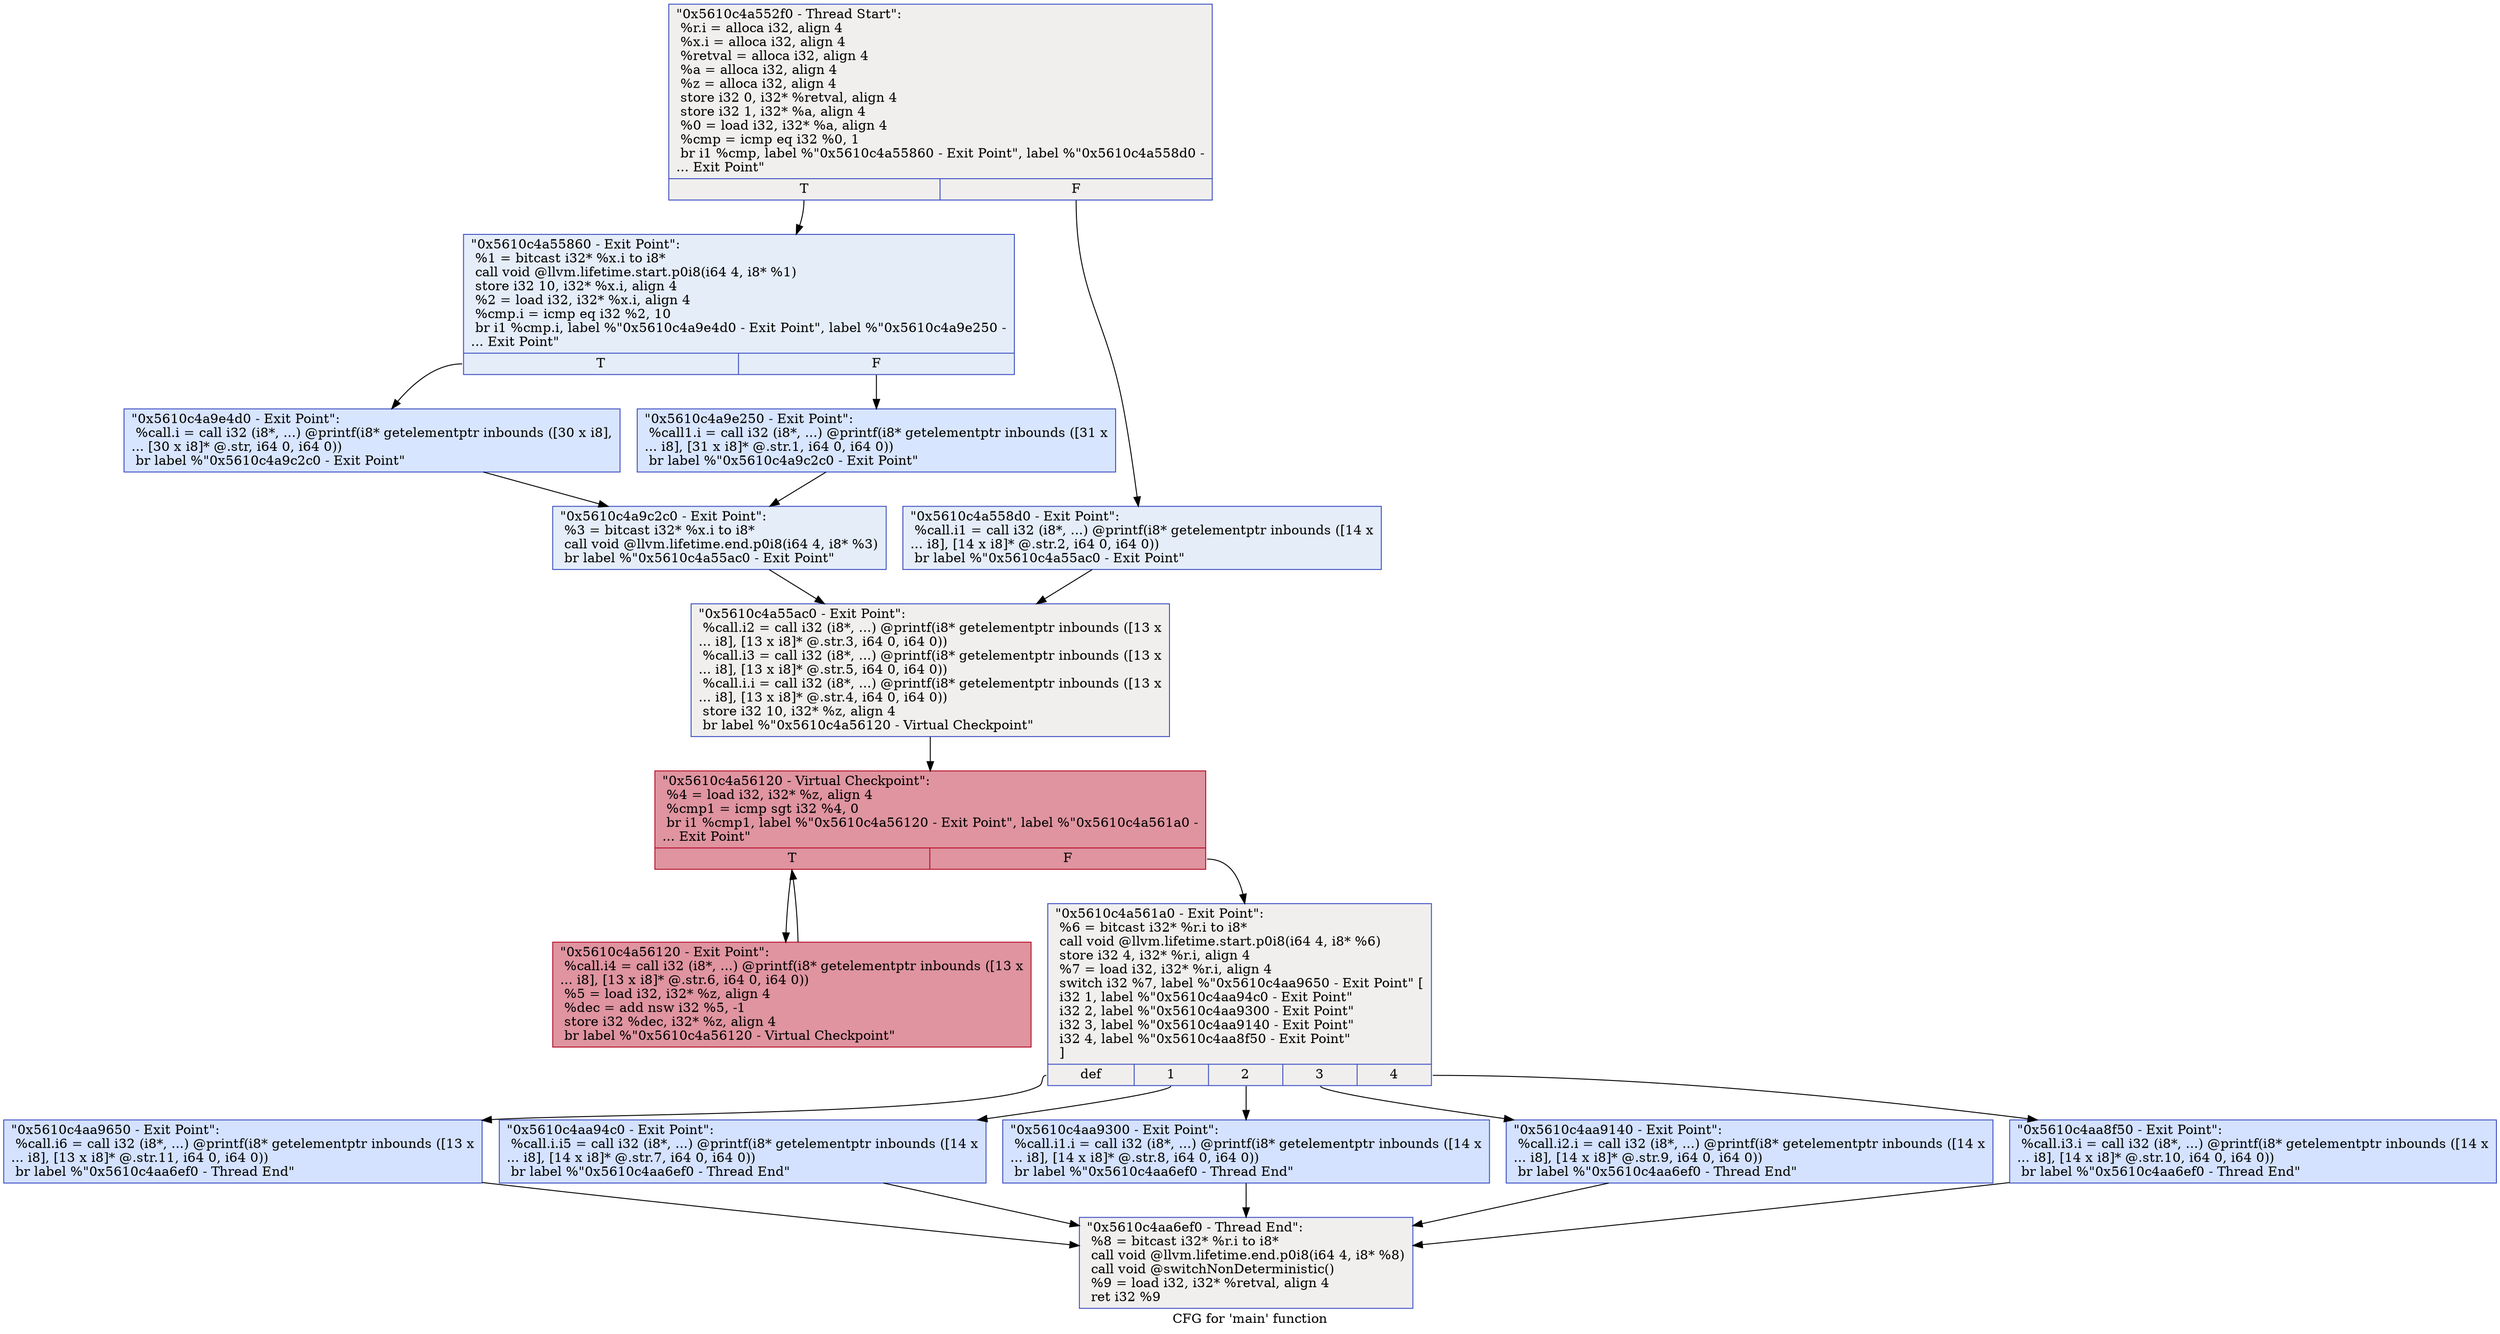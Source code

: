 digraph "CFG for 'main' function" {
	label="CFG for 'main' function";

	Node0x5610c4a552f0 [shape=record,color="#3d50c3ff", style=filled, fillcolor="#e0dbd870",label="{\"0x5610c4a552f0 - Thread Start\":\l  %r.i = alloca i32, align 4\l  %x.i = alloca i32, align 4\l  %retval = alloca i32, align 4\l  %a = alloca i32, align 4\l  %z = alloca i32, align 4\l  store i32 0, i32* %retval, align 4\l  store i32 1, i32* %a, align 4\l  %0 = load i32, i32* %a, align 4\l  %cmp = icmp eq i32 %0, 1\l  br i1 %cmp, label %\"0x5610c4a55860 - Exit Point\", label %\"0x5610c4a558d0 -\l... Exit Point\"\l|{<s0>T|<s1>F}}"];
	Node0x5610c4a552f0:s0 -> Node0x5610c4a55860;
	Node0x5610c4a552f0:s1 -> Node0x5610c4a558d0;
	Node0x5610c4a55860 [shape=record,color="#3d50c3ff", style=filled, fillcolor="#c5d6f270",label="{\"0x5610c4a55860 - Exit Point\":                    \l  %1 = bitcast i32* %x.i to i8*\l  call void @llvm.lifetime.start.p0i8(i64 4, i8* %1)\l  store i32 10, i32* %x.i, align 4\l  %2 = load i32, i32* %x.i, align 4\l  %cmp.i = icmp eq i32 %2, 10\l  br i1 %cmp.i, label %\"0x5610c4a9e4d0 - Exit Point\", label %\"0x5610c4a9e250 -\l... Exit Point\"\l|{<s0>T|<s1>F}}"];
	Node0x5610c4a55860:s0 -> Node0x5610c4a9e4d0;
	Node0x5610c4a55860:s1 -> Node0x5610c4a9e250;
	Node0x5610c4a9e4d0 [shape=record,color="#3d50c3ff", style=filled, fillcolor="#a7c5fe70",label="{\"0x5610c4a9e4d0 - Exit Point\":                    \l  %call.i = call i32 (i8*, ...) @printf(i8* getelementptr inbounds ([30 x i8],\l... [30 x i8]* @.str, i64 0, i64 0))\l  br label %\"0x5610c4a9c2c0 - Exit Point\"\l}"];
	Node0x5610c4a9e4d0 -> Node0x5610c4a9c2c0;
	Node0x5610c4a9e250 [shape=record,color="#3d50c3ff", style=filled, fillcolor="#a7c5fe70",label="{\"0x5610c4a9e250 - Exit Point\":                    \l  %call1.i = call i32 (i8*, ...) @printf(i8* getelementptr inbounds ([31 x\l... i8], [31 x i8]* @.str.1, i64 0, i64 0))\l  br label %\"0x5610c4a9c2c0 - Exit Point\"\l}"];
	Node0x5610c4a9e250 -> Node0x5610c4a9c2c0;
	Node0x5610c4a9c2c0 [shape=record,color="#3d50c3ff", style=filled, fillcolor="#c5d6f270",label="{\"0x5610c4a9c2c0 - Exit Point\":                    \l  %3 = bitcast i32* %x.i to i8*\l  call void @llvm.lifetime.end.p0i8(i64 4, i8* %3)\l  br label %\"0x5610c4a55ac0 - Exit Point\"\l}"];
	Node0x5610c4a9c2c0 -> Node0x5610c4a55ac0;
	Node0x5610c4a558d0 [shape=record,color="#3d50c3ff", style=filled, fillcolor="#c5d6f270",label="{\"0x5610c4a558d0 - Exit Point\":                    \l  %call.i1 = call i32 (i8*, ...) @printf(i8* getelementptr inbounds ([14 x\l... i8], [14 x i8]* @.str.2, i64 0, i64 0))\l  br label %\"0x5610c4a55ac0 - Exit Point\"\l}"];
	Node0x5610c4a558d0 -> Node0x5610c4a55ac0;
	Node0x5610c4a55ac0 [shape=record,color="#3d50c3ff", style=filled, fillcolor="#e0dbd870",label="{\"0x5610c4a55ac0 - Exit Point\":                    \l  %call.i2 = call i32 (i8*, ...) @printf(i8* getelementptr inbounds ([13 x\l... i8], [13 x i8]* @.str.3, i64 0, i64 0))\l  %call.i3 = call i32 (i8*, ...) @printf(i8* getelementptr inbounds ([13 x\l... i8], [13 x i8]* @.str.5, i64 0, i64 0))\l  %call.i.i = call i32 (i8*, ...) @printf(i8* getelementptr inbounds ([13 x\l... i8], [13 x i8]* @.str.4, i64 0, i64 0))\l  store i32 10, i32* %z, align 4\l  br label %\"0x5610c4a56120 - Virtual Checkpoint\"\l}"];
	Node0x5610c4a55ac0 -> Node0x5610c4a55f10;
	Node0x5610c4a55f10 [shape=record,color="#b70d28ff", style=filled, fillcolor="#b70d2870",label="{\"0x5610c4a56120 - Virtual Checkpoint\":            \l  %4 = load i32, i32* %z, align 4\l  %cmp1 = icmp sgt i32 %4, 0\l  br i1 %cmp1, label %\"0x5610c4a56120 - Exit Point\", label %\"0x5610c4a561a0 -\l... Exit Point\"\l|{<s0>T|<s1>F}}"];
	Node0x5610c4a55f10:s0 -> Node0x5610c4a56120;
	Node0x5610c4a55f10:s1 -> Node0x5610c4a561a0;
	Node0x5610c4a56120 [shape=record,color="#b70d28ff", style=filled, fillcolor="#b70d2870",label="{\"0x5610c4a56120 - Exit Point\":                    \l  %call.i4 = call i32 (i8*, ...) @printf(i8* getelementptr inbounds ([13 x\l... i8], [13 x i8]* @.str.6, i64 0, i64 0))\l  %5 = load i32, i32* %z, align 4\l  %dec = add nsw i32 %5, -1\l  store i32 %dec, i32* %z, align 4\l  br label %\"0x5610c4a56120 - Virtual Checkpoint\"\l}"];
	Node0x5610c4a56120 -> Node0x5610c4a55f10;
	Node0x5610c4a561a0 [shape=record,color="#3d50c3ff", style=filled, fillcolor="#e0dbd870",label="{\"0x5610c4a561a0 - Exit Point\":                    \l  %6 = bitcast i32* %r.i to i8*\l  call void @llvm.lifetime.start.p0i8(i64 4, i8* %6)\l  store i32 4, i32* %r.i, align 4\l  %7 = load i32, i32* %r.i, align 4\l  switch i32 %7, label %\"0x5610c4aa9650 - Exit Point\" [\l    i32 1, label %\"0x5610c4aa94c0 - Exit Point\"\l    i32 2, label %\"0x5610c4aa9300 - Exit Point\"\l    i32 3, label %\"0x5610c4aa9140 - Exit Point\"\l    i32 4, label %\"0x5610c4aa8f50 - Exit Point\"\l  ]\l|{<s0>def|<s1>1|<s2>2|<s3>3|<s4>4}}"];
	Node0x5610c4a561a0:s0 -> Node0x5610c4aa9650;
	Node0x5610c4a561a0:s1 -> Node0x5610c4aa94c0;
	Node0x5610c4a561a0:s2 -> Node0x5610c4aa9300;
	Node0x5610c4a561a0:s3 -> Node0x5610c4aa9140;
	Node0x5610c4a561a0:s4 -> Node0x5610c4aa8f50;
	Node0x5610c4aa94c0 [shape=record,color="#3d50c3ff", style=filled, fillcolor="#9ebeff70",label="{\"0x5610c4aa94c0 - Exit Point\":                    \l  %call.i.i5 = call i32 (i8*, ...) @printf(i8* getelementptr inbounds ([14 x\l... i8], [14 x i8]* @.str.7, i64 0, i64 0))\l  br label %\"0x5610c4aa6ef0 - Thread End\"\l}"];
	Node0x5610c4aa94c0 -> Node0x5610c4aa6ef0;
	Node0x5610c4aa9300 [shape=record,color="#3d50c3ff", style=filled, fillcolor="#9ebeff70",label="{\"0x5610c4aa9300 - Exit Point\":                    \l  %call.i1.i = call i32 (i8*, ...) @printf(i8* getelementptr inbounds ([14 x\l... i8], [14 x i8]* @.str.8, i64 0, i64 0))\l  br label %\"0x5610c4aa6ef0 - Thread End\"\l}"];
	Node0x5610c4aa9300 -> Node0x5610c4aa6ef0;
	Node0x5610c4aa9140 [shape=record,color="#3d50c3ff", style=filled, fillcolor="#9ebeff70",label="{\"0x5610c4aa9140 - Exit Point\":                    \l  %call.i2.i = call i32 (i8*, ...) @printf(i8* getelementptr inbounds ([14 x\l... i8], [14 x i8]* @.str.9, i64 0, i64 0))\l  br label %\"0x5610c4aa6ef0 - Thread End\"\l}"];
	Node0x5610c4aa9140 -> Node0x5610c4aa6ef0;
	Node0x5610c4aa8f50 [shape=record,color="#3d50c3ff", style=filled, fillcolor="#9ebeff70",label="{\"0x5610c4aa8f50 - Exit Point\":                    \l  %call.i3.i = call i32 (i8*, ...) @printf(i8* getelementptr inbounds ([14 x\l... i8], [14 x i8]* @.str.10, i64 0, i64 0))\l  br label %\"0x5610c4aa6ef0 - Thread End\"\l}"];
	Node0x5610c4aa8f50 -> Node0x5610c4aa6ef0;
	Node0x5610c4aa9650 [shape=record,color="#3d50c3ff", style=filled, fillcolor="#9ebeff70",label="{\"0x5610c4aa9650 - Exit Point\":                    \l  %call.i6 = call i32 (i8*, ...) @printf(i8* getelementptr inbounds ([13 x\l... i8], [13 x i8]* @.str.11, i64 0, i64 0))\l  br label %\"0x5610c4aa6ef0 - Thread End\"\l}"];
	Node0x5610c4aa9650 -> Node0x5610c4aa6ef0;
	Node0x5610c4aa6ef0 [shape=record,color="#3d50c3ff", style=filled, fillcolor="#e0dbd870",label="{\"0x5610c4aa6ef0 - Thread End\":                    \l  %8 = bitcast i32* %r.i to i8*\l  call void @llvm.lifetime.end.p0i8(i64 4, i8* %8)\l  call void @switchNonDeterministic()\l  %9 = load i32, i32* %retval, align 4\l  ret i32 %9\l}"];
}
